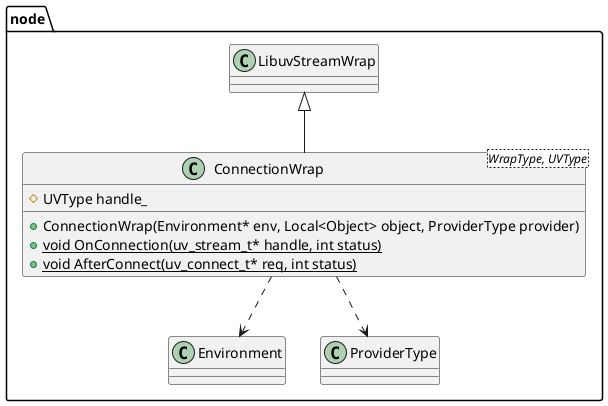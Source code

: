 @startuml

namespace node {
  class ConnectionWrap<WrapType, UVType> extends LibuvStreamWrap {
    #UVType handle_

    +ConnectionWrap(Environment* env, Local<Object> object, ProviderType provider)
    +{static} void OnConnection(uv_stream_t* handle, int status)
    +{static} void AfterConnect(uv_connect_t* req, int status)
  }

  ConnectionWrap ..> Environment
  ConnectionWrap ..> ProviderType
}
@enduml
